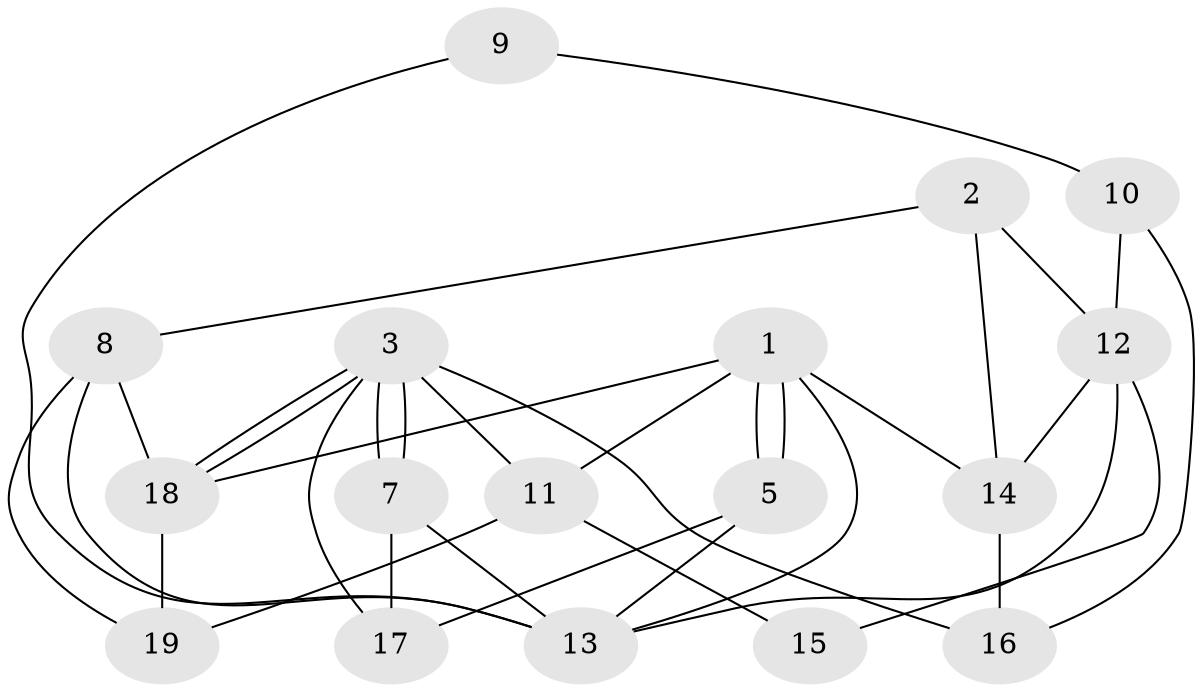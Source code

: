 // Generated by graph-tools (version 1.1) at 2025/46/02/15/25 05:46:28]
// undirected, 17 vertices, 34 edges
graph export_dot {
graph [start="1"]
  node [color=gray90,style=filled];
  1;
  2 [super="+4+20"];
  3;
  5;
  7;
  8;
  9 [super="+20"];
  10;
  11 [super="+6"];
  12;
  13;
  14;
  15 [super="+4"];
  16;
  17;
  18 [super="+6"];
  19;
  1 -- 5;
  1 -- 5;
  1 -- 18;
  1 -- 11;
  1 -- 13;
  1 -- 14;
  2 -- 8;
  2 -- 12;
  2 -- 14;
  3 -- 7;
  3 -- 7;
  3 -- 18;
  3 -- 18;
  3 -- 11;
  3 -- 16;
  3 -- 17;
  5 -- 13;
  5 -- 17;
  7 -- 17;
  7 -- 13;
  8 -- 19;
  8 -- 13;
  8 -- 18;
  9 -- 13;
  9 -- 10;
  10 -- 16;
  10 -- 12;
  11 -- 15;
  11 -- 19;
  12 -- 14;
  12 -- 13;
  12 -- 15;
  14 -- 16;
  18 -- 19;
}
